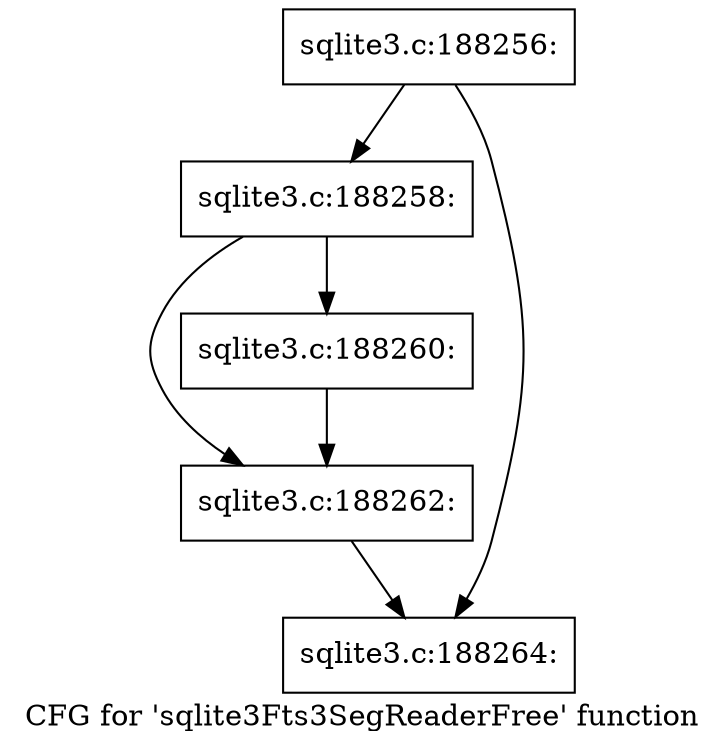 digraph "CFG for 'sqlite3Fts3SegReaderFree' function" {
	label="CFG for 'sqlite3Fts3SegReaderFree' function";

	Node0x55c0f6cc6f50 [shape=record,label="{sqlite3.c:188256:}"];
	Node0x55c0f6cc6f50 -> Node0x55c0faaf63c0;
	Node0x55c0f6cc6f50 -> Node0x55c0faaf6410;
	Node0x55c0faaf63c0 [shape=record,label="{sqlite3.c:188258:}"];
	Node0x55c0faaf63c0 -> Node0x55c0faaf9530;
	Node0x55c0faaf63c0 -> Node0x55c0faaf94e0;
	Node0x55c0faaf94e0 [shape=record,label="{sqlite3.c:188260:}"];
	Node0x55c0faaf94e0 -> Node0x55c0faaf9530;
	Node0x55c0faaf9530 [shape=record,label="{sqlite3.c:188262:}"];
	Node0x55c0faaf9530 -> Node0x55c0faaf6410;
	Node0x55c0faaf6410 [shape=record,label="{sqlite3.c:188264:}"];
}
